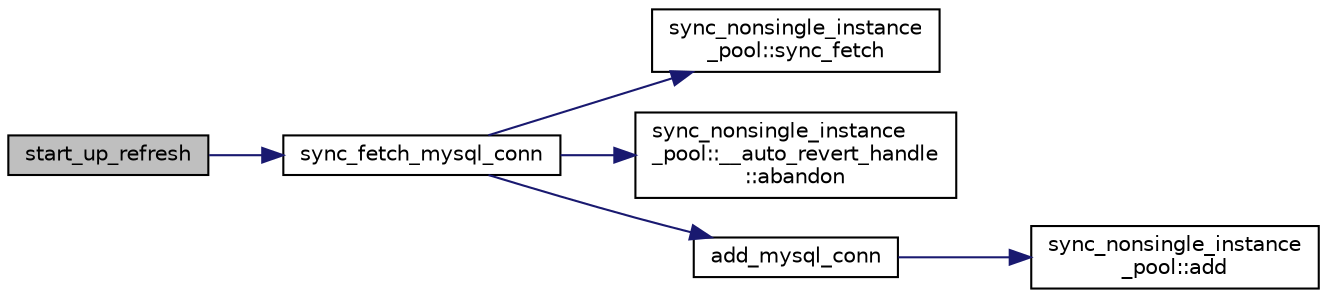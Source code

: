 digraph "start_up_refresh"
{
 // LATEX_PDF_SIZE
  edge [fontname="Helvetica",fontsize="10",labelfontname="Helvetica",labelfontsize="10"];
  node [fontname="Helvetica",fontsize="10",shape=record];
  rankdir="LR";
  Node46 [label="start_up_refresh",height=0.2,width=0.4,color="black", fillcolor="grey75", style="filled", fontcolor="black",tooltip=" "];
  Node46 -> Node47 [color="midnightblue",fontsize="10",style="solid",fontname="Helvetica"];
  Node47 [label="sync_fetch_mysql_conn",height=0.2,width=0.4,color="black", fillcolor="white", style="filled",URL="$mysql__conn__factory_8hpp.html#a390151078c5f6b14cda92169fd6e42e3",tooltip=" "];
  Node47 -> Node48 [color="midnightblue",fontsize="10",style="solid",fontname="Helvetica"];
  Node48 [label="sync_nonsingle_instance\l_pool::sync_fetch",height=0.2,width=0.4,color="black", fillcolor="white", style="filled",URL="$classsync__nonsingle__instance__pool.html#a737a17399fd4b8ac9894d0fa379caa41",tooltip=" "];
  Node47 -> Node49 [color="midnightblue",fontsize="10",style="solid",fontname="Helvetica"];
  Node49 [label="sync_nonsingle_instance\l_pool::__auto_revert_handle\l::abandon",height=0.2,width=0.4,color="black", fillcolor="white", style="filled",URL="$classsync__nonsingle__instance__pool_1_1____auto__revert__handle.html#a11a1bd0b4726a771bb3ef0b5a010f340",tooltip=" "];
  Node47 -> Node50 [color="midnightblue",fontsize="10",style="solid",fontname="Helvetica"];
  Node50 [label="add_mysql_conn",height=0.2,width=0.4,color="black", fillcolor="white", style="filled",URL="$mysql__conn__factory_8hpp.html#a97868cc50118e452b1ddf7fe21424c39",tooltip=" "];
  Node50 -> Node51 [color="midnightblue",fontsize="10",style="solid",fontname="Helvetica"];
  Node51 [label="sync_nonsingle_instance\l_pool::add",height=0.2,width=0.4,color="black", fillcolor="white", style="filled",URL="$classsync__nonsingle__instance__pool.html#a2aee96341e92381860e4366201cee988",tooltip=" "];
}
